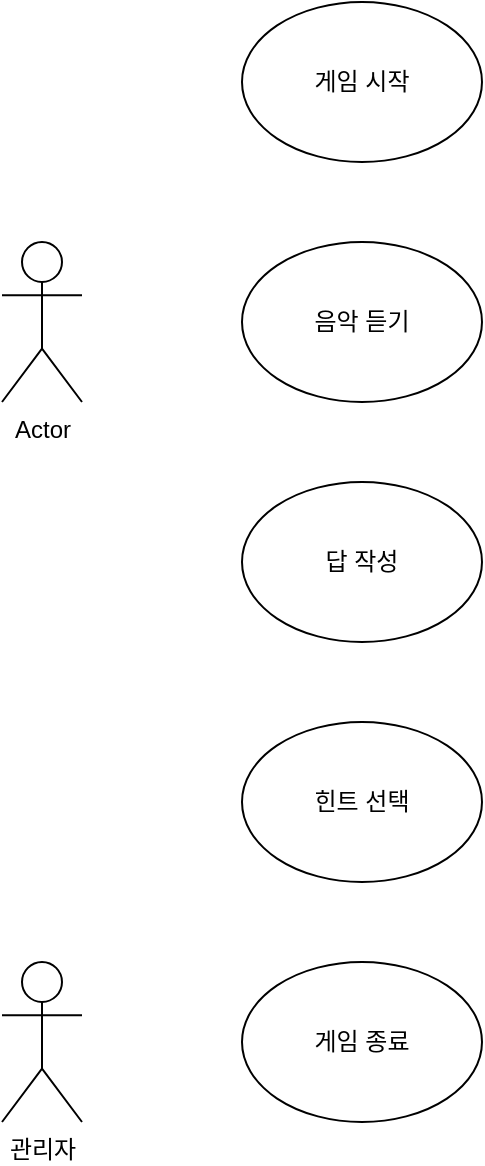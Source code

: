 <mxfile version="24.2.7" type="device">
  <diagram name="페이지-1" id="XdUwmFv61WeQF6G2ZN_V">
    <mxGraphModel dx="1434" dy="780" grid="1" gridSize="10" guides="1" tooltips="1" connect="1" arrows="1" fold="1" page="1" pageScale="1" pageWidth="827" pageHeight="1169" math="0" shadow="0">
      <root>
        <mxCell id="0" />
        <mxCell id="1" parent="0" />
        <mxCell id="AQiDSIbMac3ywnPpL1Fj-1" value="Actor" style="shape=umlActor;verticalLabelPosition=bottom;verticalAlign=top;html=1;outlineConnect=0;" vertex="1" parent="1">
          <mxGeometry x="120" y="200" width="40" height="80" as="geometry" />
        </mxCell>
        <mxCell id="AQiDSIbMac3ywnPpL1Fj-2" value="음악 듣기" style="ellipse;whiteSpace=wrap;html=1;" vertex="1" parent="1">
          <mxGeometry x="240" y="200" width="120" height="80" as="geometry" />
        </mxCell>
        <mxCell id="AQiDSIbMac3ywnPpL1Fj-3" value="답 작성" style="ellipse;whiteSpace=wrap;html=1;" vertex="1" parent="1">
          <mxGeometry x="240" y="320" width="120" height="80" as="geometry" />
        </mxCell>
        <mxCell id="AQiDSIbMac3ywnPpL1Fj-4" value="힌트 선택" style="ellipse;whiteSpace=wrap;html=1;" vertex="1" parent="1">
          <mxGeometry x="240" y="440" width="120" height="80" as="geometry" />
        </mxCell>
        <mxCell id="AQiDSIbMac3ywnPpL1Fj-5" value="게임 종료" style="ellipse;whiteSpace=wrap;html=1;" vertex="1" parent="1">
          <mxGeometry x="240" y="560" width="120" height="80" as="geometry" />
        </mxCell>
        <mxCell id="AQiDSIbMac3ywnPpL1Fj-6" value="게임 시작" style="ellipse;whiteSpace=wrap;html=1;" vertex="1" parent="1">
          <mxGeometry x="240" y="80" width="120" height="80" as="geometry" />
        </mxCell>
        <mxCell id="AQiDSIbMac3ywnPpL1Fj-7" value="관리자" style="shape=umlActor;verticalLabelPosition=bottom;verticalAlign=top;html=1;outlineConnect=0;" vertex="1" parent="1">
          <mxGeometry x="120" y="560" width="40" height="80" as="geometry" />
        </mxCell>
      </root>
    </mxGraphModel>
  </diagram>
</mxfile>
